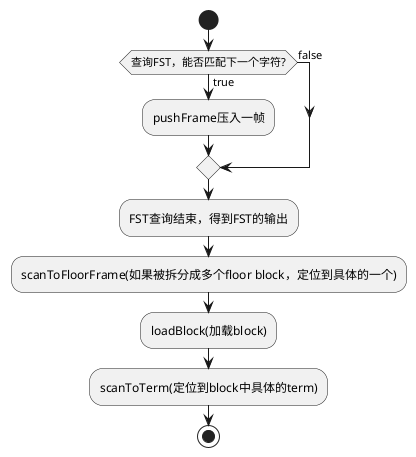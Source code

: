 @startuml
'https://plantuml.com/activity-diagram-beta

start
if (查询FST，能否匹配下一个字符?) then (true)
  :pushFrame压入一帧;
else (false)
endif
:FST查询结束，得到FST的输出;
:scanToFloorFrame(如果被拆分成多个floor block，定位到具体的一个);
:loadBlock(加载block);
:scanToTerm(定位到block中具体的term);
stop

@enduml